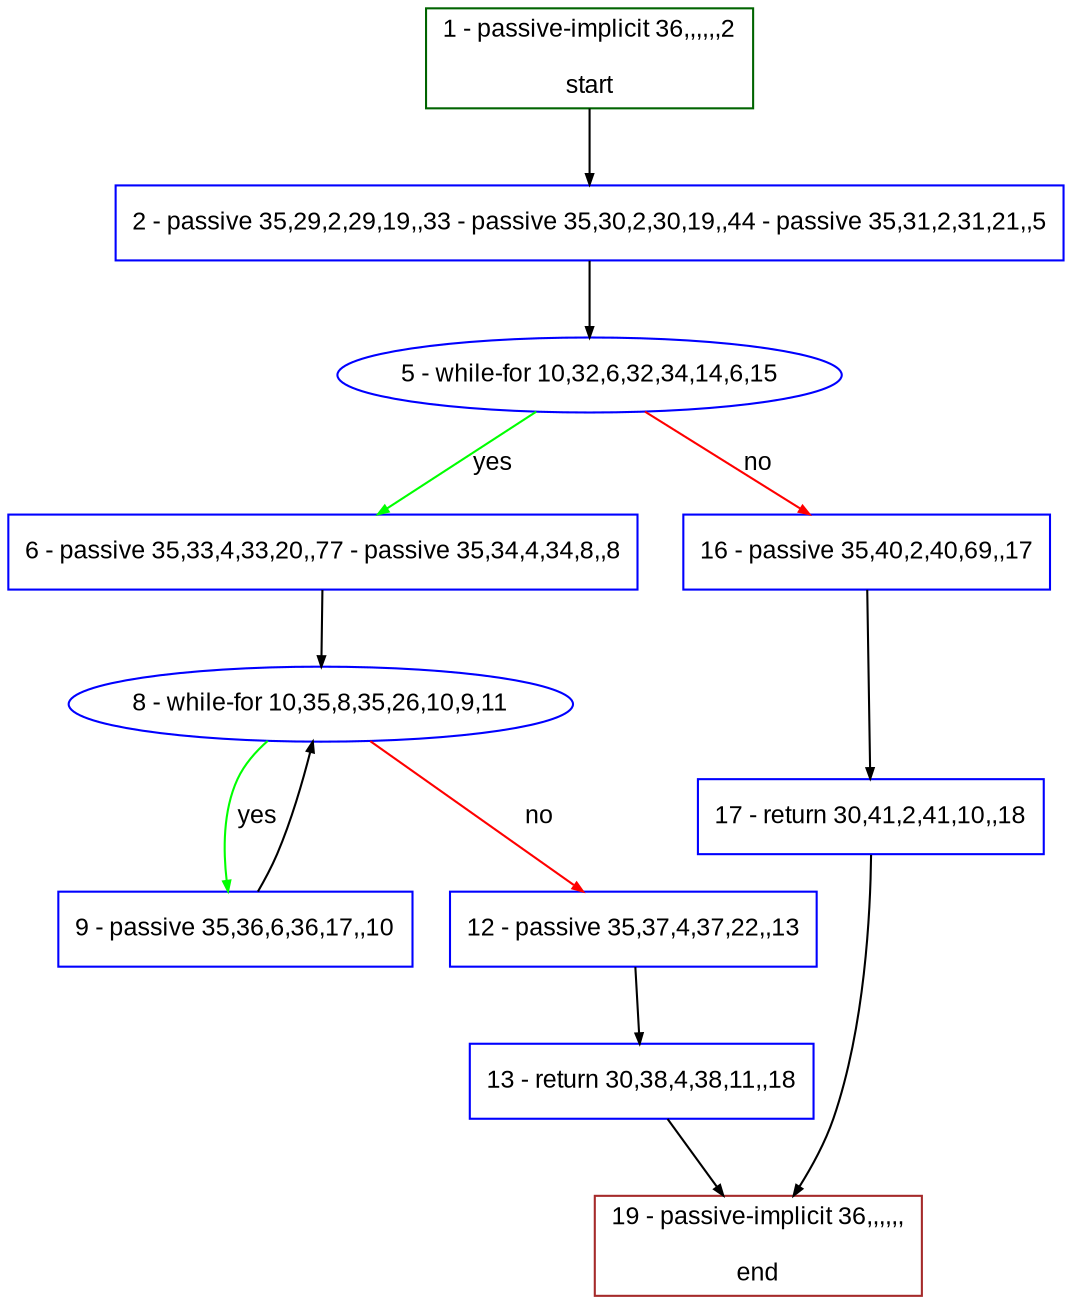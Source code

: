 digraph "" {
  graph [pack="true", label="", fontsize="12", packmode="clust", fontname="Arial", fillcolor="#FFFFCC", bgcolor="white", style="rounded,filled", compound="true"];
  node [node_initialized="no", label="", color="grey", fontsize="12", fillcolor="white", fontname="Arial", style="filled", shape="rectangle", compound="true", fixedsize="false"];
  edge [fontcolor="black", arrowhead="normal", arrowtail="none", arrowsize="0.5", ltail="", label="", color="black", fontsize="12", lhead="", fontname="Arial", dir="forward", compound="true"];
  __N1 [label="2 - passive 35,29,2,29,19,,33 - passive 35,30,2,30,19,,44 - passive 35,31,2,31,21,,5", color="#0000ff", fillcolor="#ffffff", style="filled", shape="box"];
  __N2 [label="1 - passive-implicit 36,,,,,,2\n\nstart", color="#006400", fillcolor="#ffffff", style="filled", shape="box"];
  __N3 [label="5 - while-for 10,32,6,32,34,14,6,15", color="#0000ff", fillcolor="#ffffff", style="filled", shape="oval"];
  __N4 [label="6 - passive 35,33,4,33,20,,77 - passive 35,34,4,34,8,,8", color="#0000ff", fillcolor="#ffffff", style="filled", shape="box"];
  __N5 [label="16 - passive 35,40,2,40,69,,17", color="#0000ff", fillcolor="#ffffff", style="filled", shape="box"];
  __N6 [label="8 - while-for 10,35,8,35,26,10,9,11", color="#0000ff", fillcolor="#ffffff", style="filled", shape="oval"];
  __N7 [label="9 - passive 35,36,6,36,17,,10", color="#0000ff", fillcolor="#ffffff", style="filled", shape="box"];
  __N8 [label="12 - passive 35,37,4,37,22,,13", color="#0000ff", fillcolor="#ffffff", style="filled", shape="box"];
  __N9 [label="13 - return 30,38,4,38,11,,18", color="#0000ff", fillcolor="#ffffff", style="filled", shape="box"];
  __N10 [label="19 - passive-implicit 36,,,,,,\n\nend", color="#a52a2a", fillcolor="#ffffff", style="filled", shape="box"];
  __N11 [label="17 - return 30,41,2,41,10,,18", color="#0000ff", fillcolor="#ffffff", style="filled", shape="box"];
  __N2 -> __N1 [arrowhead="normal", arrowtail="none", color="#000000", label="", dir="forward"];
  __N1 -> __N3 [arrowhead="normal", arrowtail="none", color="#000000", label="", dir="forward"];
  __N3 -> __N4 [arrowhead="normal", arrowtail="none", color="#00ff00", label="yes", dir="forward"];
  __N3 -> __N5 [arrowhead="normal", arrowtail="none", color="#ff0000", label="no", dir="forward"];
  __N4 -> __N6 [arrowhead="normal", arrowtail="none", color="#000000", label="", dir="forward"];
  __N6 -> __N7 [arrowhead="normal", arrowtail="none", color="#00ff00", label="yes", dir="forward"];
  __N7 -> __N6 [arrowhead="normal", arrowtail="none", color="#000000", label="", dir="forward"];
  __N6 -> __N8 [arrowhead="normal", arrowtail="none", color="#ff0000", label="no", dir="forward"];
  __N8 -> __N9 [arrowhead="normal", arrowtail="none", color="#000000", label="", dir="forward"];
  __N9 -> __N10 [arrowhead="normal", arrowtail="none", color="#000000", label="", dir="forward"];
  __N5 -> __N11 [arrowhead="normal", arrowtail="none", color="#000000", label="", dir="forward"];
  __N11 -> __N10 [arrowhead="normal", arrowtail="none", color="#000000", label="", dir="forward"];
}
